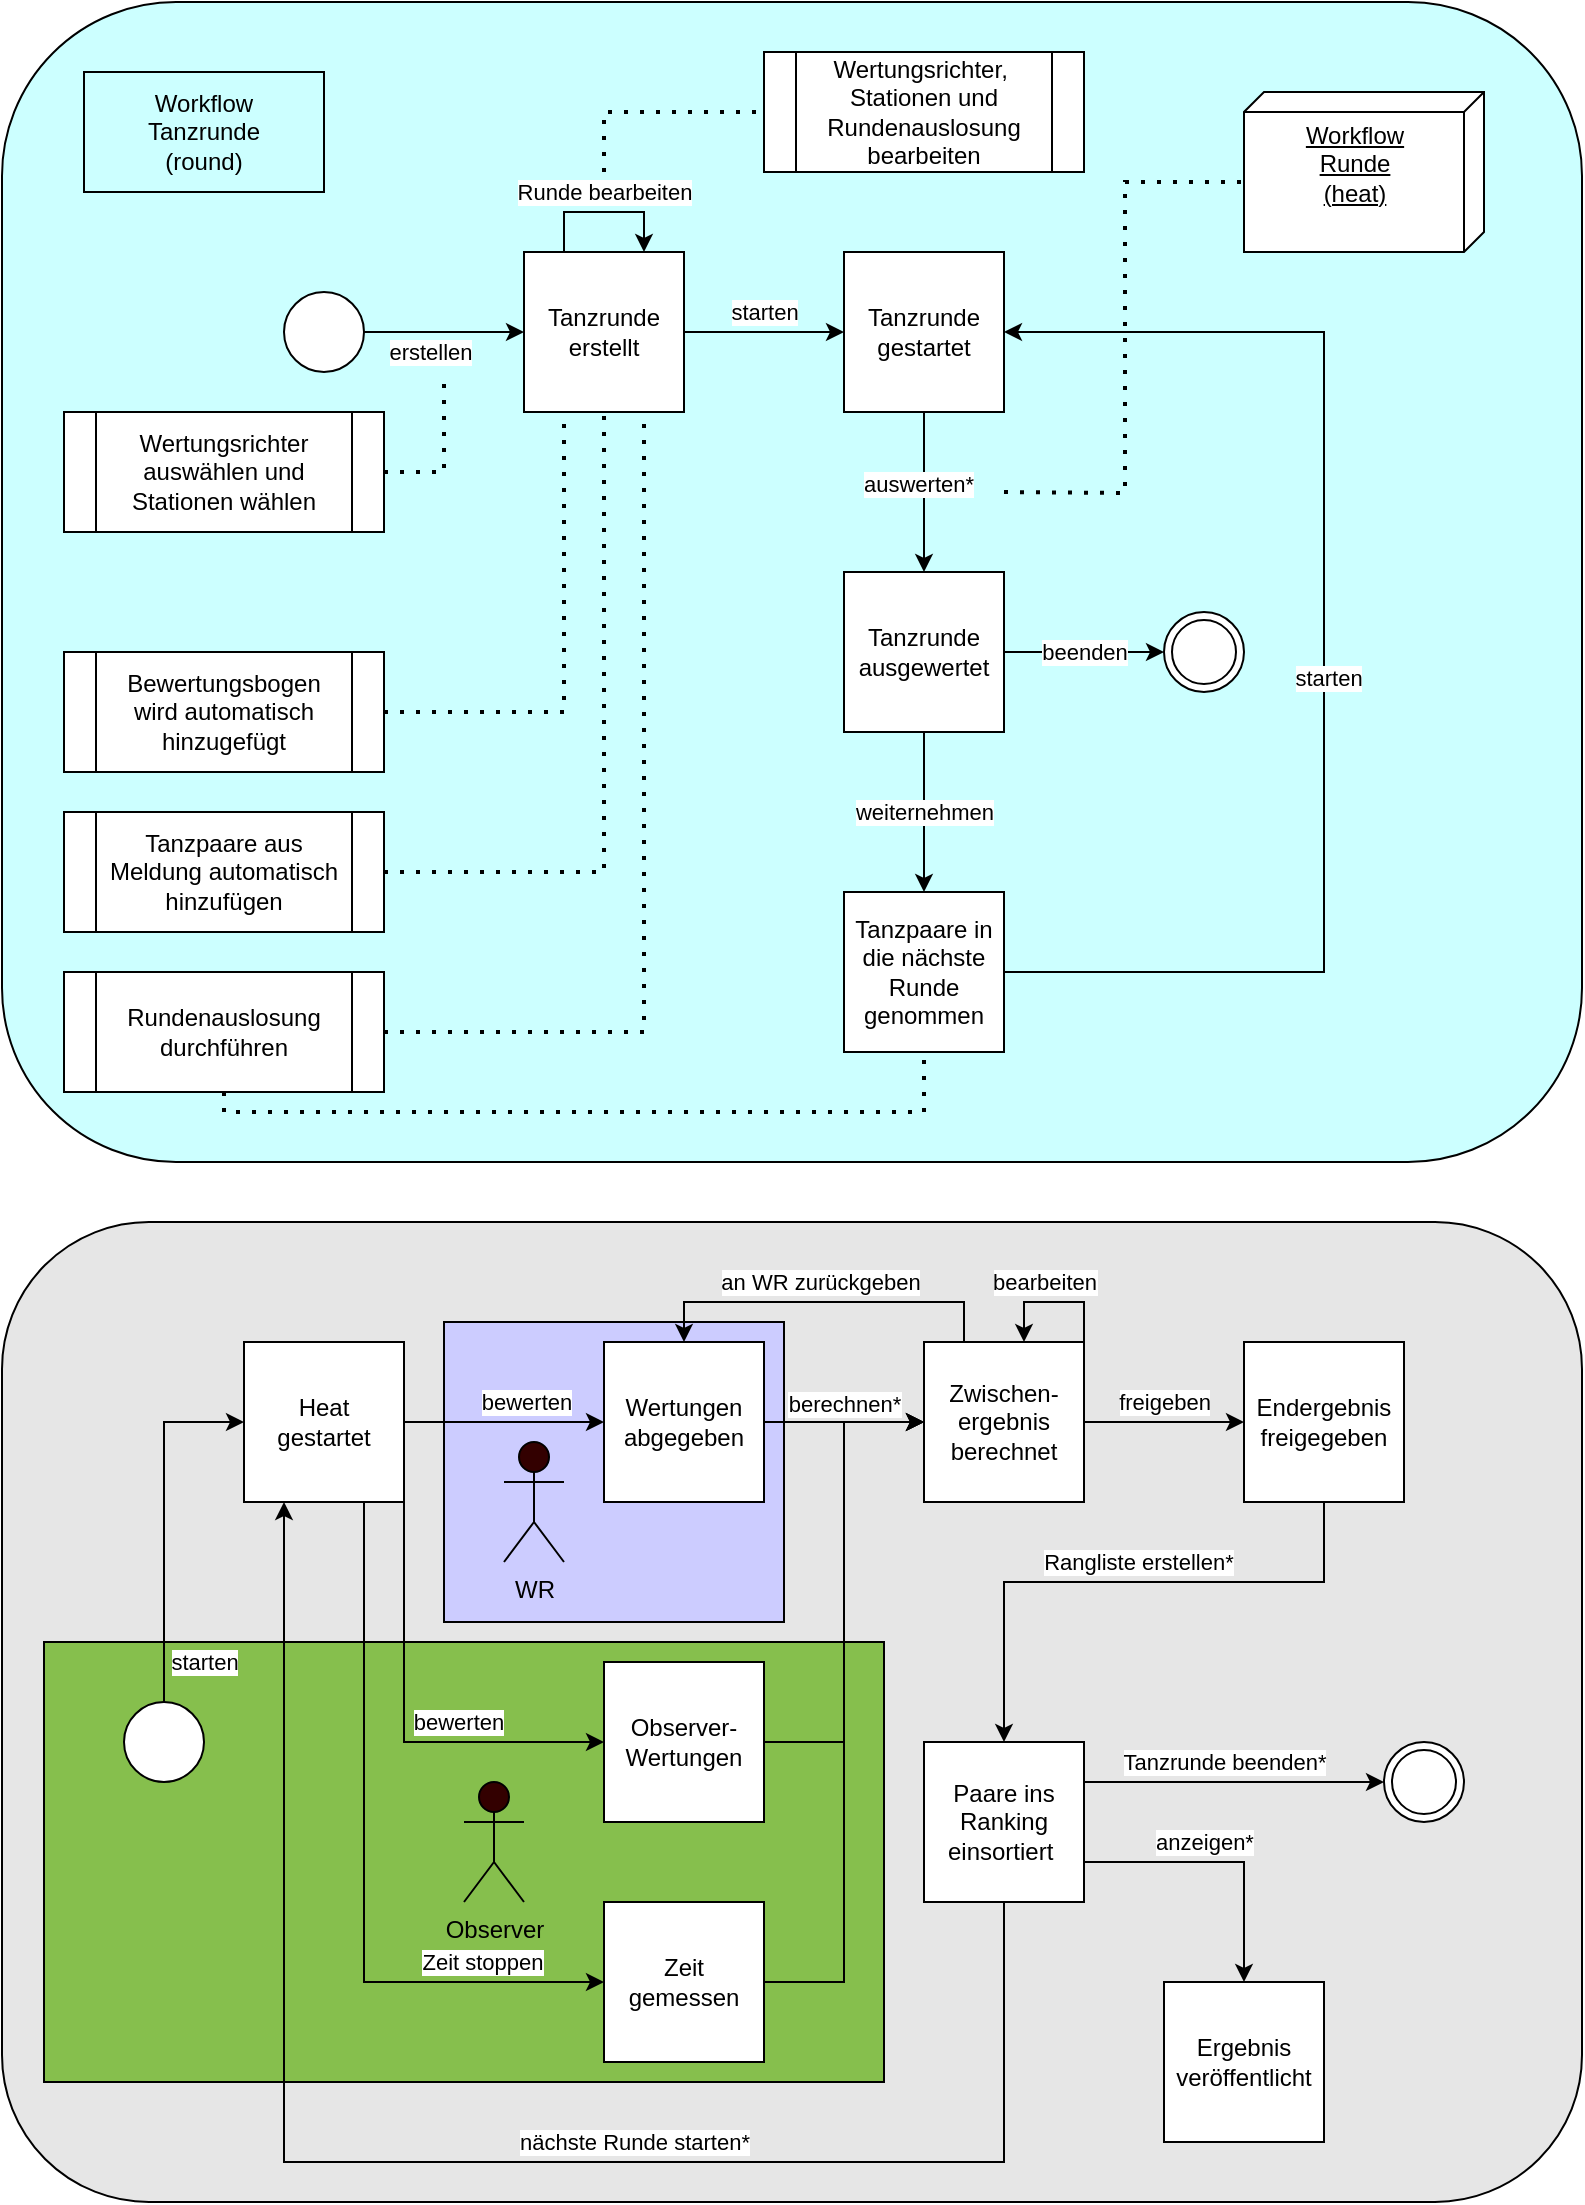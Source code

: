 <mxfile version="19.0.0" type="device"><diagram id="tVPlvjheRqDrj0skuzkD" name="Page-1"><mxGraphModel dx="860" dy="696" grid="1" gridSize="10" guides="1" tooltips="1" connect="1" arrows="1" fold="1" page="1" pageScale="1" pageWidth="827" pageHeight="1169" math="0" shadow="0"><root><mxCell id="0"/><mxCell id="1" parent="0"/><mxCell id="lDNbNi4RCRkPI3qOzOJR-1" value="" style="rounded=1;whiteSpace=wrap;html=1;fillColor=#CCFFFF;" vertex="1" parent="1"><mxGeometry x="19" y="30" width="790" height="580" as="geometry"/></mxCell><mxCell id="lDNbNi4RCRkPI3qOzOJR-2" value="" style="rounded=1;whiteSpace=wrap;html=1;fillColor=#E6E6E6;" vertex="1" parent="1"><mxGeometry x="19" y="640" width="790" height="490" as="geometry"/></mxCell><mxCell id="lDNbNi4RCRkPI3qOzOJR-3" value="" style="rounded=0;whiteSpace=wrap;html=1;fillColor=#CCCCFF;" vertex="1" parent="1"><mxGeometry x="240" y="690" width="170" height="150" as="geometry"/></mxCell><mxCell id="lDNbNi4RCRkPI3qOzOJR-4" value="" style="rounded=0;whiteSpace=wrap;html=1;fillColor=#86BF4D;" vertex="1" parent="1"><mxGeometry x="40" y="850" width="420" height="220" as="geometry"/></mxCell><mxCell id="lDNbNi4RCRkPI3qOzOJR-5" value="" style="ellipse;shape=doubleEllipse;whiteSpace=wrap;html=1;aspect=fixed;" vertex="1" parent="1"><mxGeometry x="600" y="335" width="40" height="40" as="geometry"/></mxCell><mxCell id="lDNbNi4RCRkPI3qOzOJR-6" value="" style="ellipse;whiteSpace=wrap;html=1;aspect=fixed;" vertex="1" parent="1"><mxGeometry x="160" y="175" width="40" height="40" as="geometry"/></mxCell><mxCell id="lDNbNi4RCRkPI3qOzOJR-7" value="" style="endArrow=classic;html=1;rounded=0;exitX=1;exitY=0.5;exitDx=0;exitDy=0;entryX=0;entryY=0.5;entryDx=0;entryDy=0;" edge="1" parent="1" source="lDNbNi4RCRkPI3qOzOJR-6" target="lDNbNi4RCRkPI3qOzOJR-10"><mxGeometry width="50" height="50" relative="1" as="geometry"><mxPoint x="540" y="565" as="sourcePoint"/><mxPoint x="180" y="215" as="targetPoint"/></mxGeometry></mxCell><mxCell id="lDNbNi4RCRkPI3qOzOJR-8" value="erstellen" style="edgeLabel;html=1;align=center;verticalAlign=middle;resizable=0;points=[];fillColor=#FFD966;" vertex="1" connectable="0" parent="lDNbNi4RCRkPI3qOzOJR-7"><mxGeometry x="-0.18" relative="1" as="geometry"><mxPoint y="10" as="offset"/></mxGeometry></mxCell><mxCell id="lDNbNi4RCRkPI3qOzOJR-9" value="Runde bearbeiten" style="edgeStyle=orthogonalEdgeStyle;rounded=0;orthogonalLoop=1;jettySize=auto;html=1;exitX=0.25;exitY=0;exitDx=0;exitDy=0;entryX=0.75;entryY=0;entryDx=0;entryDy=0;" edge="1" parent="1" source="lDNbNi4RCRkPI3qOzOJR-10" target="lDNbNi4RCRkPI3qOzOJR-10"><mxGeometry y="10" relative="1" as="geometry"><mxPoint x="370" y="85" as="targetPoint"/><Array as="points"><mxPoint x="300" y="135"/><mxPoint x="340" y="135"/></Array><mxPoint as="offset"/></mxGeometry></mxCell><mxCell id="lDNbNi4RCRkPI3qOzOJR-10" value="Tanzrunde&lt;br&gt;erstellt" style="whiteSpace=wrap;html=1;aspect=fixed;" vertex="1" parent="1"><mxGeometry x="280" y="155" width="80" height="80" as="geometry"/></mxCell><mxCell id="lDNbNi4RCRkPI3qOzOJR-11" style="edgeStyle=orthogonalEdgeStyle;rounded=0;orthogonalLoop=1;jettySize=auto;html=1;entryX=0;entryY=0.5;entryDx=0;entryDy=0;exitX=1;exitY=0.5;exitDx=0;exitDy=0;" edge="1" parent="1" source="lDNbNi4RCRkPI3qOzOJR-10" target="lDNbNi4RCRkPI3qOzOJR-15"><mxGeometry relative="1" as="geometry"><mxPoint x="480" y="235" as="sourcePoint"/></mxGeometry></mxCell><mxCell id="lDNbNi4RCRkPI3qOzOJR-12" value="starten" style="edgeLabel;html=1;align=center;verticalAlign=middle;resizable=0;points=[];" vertex="1" connectable="0" parent="lDNbNi4RCRkPI3qOzOJR-11"><mxGeometry x="-0.05" y="1" relative="1" as="geometry"><mxPoint x="2" y="-9" as="offset"/></mxGeometry></mxCell><mxCell id="lDNbNi4RCRkPI3qOzOJR-13" style="edgeStyle=orthogonalEdgeStyle;rounded=0;orthogonalLoop=1;jettySize=auto;html=1;exitX=0.5;exitY=1;exitDx=0;exitDy=0;entryX=0.5;entryY=0;entryDx=0;entryDy=0;" edge="1" parent="1" source="lDNbNi4RCRkPI3qOzOJR-15" target="lDNbNi4RCRkPI3qOzOJR-29"><mxGeometry relative="1" as="geometry"><mxPoint x="480" y="315" as="targetPoint"/></mxGeometry></mxCell><mxCell id="lDNbNi4RCRkPI3qOzOJR-14" value="auswerten*" style="edgeLabel;html=1;align=center;verticalAlign=middle;resizable=0;points=[];" vertex="1" connectable="0" parent="lDNbNi4RCRkPI3qOzOJR-13"><mxGeometry x="-0.1" y="-3" relative="1" as="geometry"><mxPoint as="offset"/></mxGeometry></mxCell><mxCell id="lDNbNi4RCRkPI3qOzOJR-15" value="Tanzrunde&lt;br&gt;gestartet" style="whiteSpace=wrap;html=1;aspect=fixed;" vertex="1" parent="1"><mxGeometry x="440" y="155" width="80" height="80" as="geometry"/></mxCell><mxCell id="lDNbNi4RCRkPI3qOzOJR-16" value="Bewertungsbogen&lt;br&gt;wird automatisch hinzugefügt" style="shape=process;whiteSpace=wrap;html=1;backgroundOutline=1;" vertex="1" parent="1"><mxGeometry x="50" y="355" width="160" height="60" as="geometry"/></mxCell><mxCell id="lDNbNi4RCRkPI3qOzOJR-17" value="" style="endArrow=none;dashed=1;html=1;dashPattern=1 3;strokeWidth=2;rounded=0;exitX=1;exitY=0.5;exitDx=0;exitDy=0;edgeStyle=orthogonalEdgeStyle;entryX=0.25;entryY=1;entryDx=0;entryDy=0;" edge="1" parent="1" source="lDNbNi4RCRkPI3qOzOJR-16" target="lDNbNi4RCRkPI3qOzOJR-10"><mxGeometry width="50" height="50" relative="1" as="geometry"><mxPoint x="230" y="375" as="sourcePoint"/><mxPoint x="490" y="265" as="targetPoint"/></mxGeometry></mxCell><mxCell id="lDNbNi4RCRkPI3qOzOJR-18" value="Tanzpaare aus Meldung automatisch hinzufügen" style="shape=process;whiteSpace=wrap;html=1;backgroundOutline=1;" vertex="1" parent="1"><mxGeometry x="50" y="435" width="160" height="60" as="geometry"/></mxCell><mxCell id="lDNbNi4RCRkPI3qOzOJR-19" value="" style="endArrow=none;dashed=1;html=1;dashPattern=1 3;strokeWidth=2;rounded=0;exitX=1;exitY=0.5;exitDx=0;exitDy=0;edgeStyle=orthogonalEdgeStyle;entryX=0.5;entryY=1;entryDx=0;entryDy=0;" edge="1" parent="1" source="lDNbNi4RCRkPI3qOzOJR-18" target="lDNbNi4RCRkPI3qOzOJR-10"><mxGeometry width="50" height="50" relative="1" as="geometry"><mxPoint x="210" y="395" as="sourcePoint"/><mxPoint x="280" y="235" as="targetPoint"/></mxGeometry></mxCell><mxCell id="lDNbNi4RCRkPI3qOzOJR-20" value="Wertungsrichter auswählen und Stationen wählen" style="shape=process;whiteSpace=wrap;html=1;backgroundOutline=1;" vertex="1" parent="1"><mxGeometry x="50" y="235" width="160" height="60" as="geometry"/></mxCell><mxCell id="lDNbNi4RCRkPI3qOzOJR-21" value="" style="endArrow=none;dashed=1;html=1;dashPattern=1 3;strokeWidth=2;rounded=0;exitX=1;exitY=0.5;exitDx=0;exitDy=0;edgeStyle=orthogonalEdgeStyle;" edge="1" parent="1" source="lDNbNi4RCRkPI3qOzOJR-20"><mxGeometry width="50" height="50" relative="1" as="geometry"><mxPoint x="230" y="275" as="sourcePoint"/><mxPoint x="240" y="215" as="targetPoint"/><Array as="points"><mxPoint x="240" y="265"/><mxPoint x="240" y="215"/></Array></mxGeometry></mxCell><mxCell id="lDNbNi4RCRkPI3qOzOJR-22" value="Rundenauslosung durchführen" style="shape=process;whiteSpace=wrap;html=1;backgroundOutline=1;" vertex="1" parent="1"><mxGeometry x="50" y="515" width="160" height="60" as="geometry"/></mxCell><mxCell id="lDNbNi4RCRkPI3qOzOJR-23" value="" style="endArrow=none;dashed=1;html=1;dashPattern=1 3;strokeWidth=2;rounded=0;exitX=1;exitY=0.5;exitDx=0;exitDy=0;edgeStyle=orthogonalEdgeStyle;entryX=0.75;entryY=1;entryDx=0;entryDy=0;" edge="1" parent="1" source="lDNbNi4RCRkPI3qOzOJR-22" target="lDNbNi4RCRkPI3qOzOJR-10"><mxGeometry width="50" height="50" relative="1" as="geometry"><mxPoint x="230" y="545" as="sourcePoint"/><mxPoint x="490" y="315" as="targetPoint"/></mxGeometry></mxCell><mxCell id="lDNbNi4RCRkPI3qOzOJR-24" value="Wertungsrichter,&amp;nbsp; Stationen und Rundenauslosung bearbeiten" style="shape=process;whiteSpace=wrap;html=1;backgroundOutline=1;" vertex="1" parent="1"><mxGeometry x="400" y="55" width="160" height="60" as="geometry"/></mxCell><mxCell id="lDNbNi4RCRkPI3qOzOJR-25" value="" style="endArrow=none;dashed=1;html=1;dashPattern=1 3;strokeWidth=2;rounded=0;entryX=0;entryY=0.5;entryDx=0;entryDy=0;edgeStyle=orthogonalEdgeStyle;" edge="1" parent="1" target="lDNbNi4RCRkPI3qOzOJR-24"><mxGeometry width="50" height="50" relative="1" as="geometry"><mxPoint x="320" y="115" as="sourcePoint"/><mxPoint x="360" y="15" as="targetPoint"/><Array as="points"><mxPoint x="320" y="85"/></Array></mxGeometry></mxCell><mxCell id="lDNbNi4RCRkPI3qOzOJR-26" value="Workflow&lt;br&gt;Runde&lt;br&gt;(heat)" style="verticalAlign=top;align=center;spacingTop=8;spacingLeft=2;spacingRight=12;shape=cube;size=10;direction=south;fontStyle=4;html=1;" vertex="1" parent="1"><mxGeometry x="640" y="75" width="120" height="80" as="geometry"/></mxCell><mxCell id="lDNbNi4RCRkPI3qOzOJR-27" value="weiternehmen" style="edgeStyle=orthogonalEdgeStyle;rounded=0;orthogonalLoop=1;jettySize=auto;html=1;exitX=0.5;exitY=1;exitDx=0;exitDy=0;entryX=0.5;entryY=0;entryDx=0;entryDy=0;" edge="1" parent="1" source="lDNbNi4RCRkPI3qOzOJR-29" target="lDNbNi4RCRkPI3qOzOJR-33"><mxGeometry relative="1" as="geometry"/></mxCell><mxCell id="lDNbNi4RCRkPI3qOzOJR-28" value="beenden" style="edgeStyle=orthogonalEdgeStyle;rounded=0;orthogonalLoop=1;jettySize=auto;html=1;entryX=0;entryY=0.5;entryDx=0;entryDy=0;" edge="1" parent="1" source="lDNbNi4RCRkPI3qOzOJR-29" target="lDNbNi4RCRkPI3qOzOJR-5"><mxGeometry relative="1" as="geometry"/></mxCell><mxCell id="lDNbNi4RCRkPI3qOzOJR-29" value="Tanzrunde&lt;br&gt;ausgewertet" style="whiteSpace=wrap;html=1;aspect=fixed;" vertex="1" parent="1"><mxGeometry x="440" y="315" width="80" height="80" as="geometry"/></mxCell><mxCell id="lDNbNi4RCRkPI3qOzOJR-30" value="" style="endArrow=none;dashed=1;html=1;dashPattern=1 3;strokeWidth=2;rounded=0;edgeStyle=orthogonalEdgeStyle;entryX=0;entryY=0;entryDx=45;entryDy=120;entryPerimeter=0;" edge="1" parent="1" target="lDNbNi4RCRkPI3qOzOJR-26"><mxGeometry width="50" height="50" relative="1" as="geometry"><mxPoint x="520" y="275" as="sourcePoint"/><mxPoint x="580" y="255" as="targetPoint"/></mxGeometry></mxCell><mxCell id="lDNbNi4RCRkPI3qOzOJR-31" style="edgeStyle=orthogonalEdgeStyle;rounded=0;orthogonalLoop=1;jettySize=auto;html=1;entryX=1;entryY=0.5;entryDx=0;entryDy=0;" edge="1" parent="1" source="lDNbNi4RCRkPI3qOzOJR-33" target="lDNbNi4RCRkPI3qOzOJR-15"><mxGeometry relative="1" as="geometry"><mxPoint x="760" y="195" as="targetPoint"/><Array as="points"><mxPoint x="680" y="515"/><mxPoint x="680" y="195"/></Array></mxGeometry></mxCell><mxCell id="lDNbNi4RCRkPI3qOzOJR-32" value="starten" style="edgeLabel;html=1;align=center;verticalAlign=middle;resizable=0;points=[];" vertex="1" connectable="0" parent="lDNbNi4RCRkPI3qOzOJR-31"><mxGeometry x="-0.04" y="-2" relative="1" as="geometry"><mxPoint as="offset"/></mxGeometry></mxCell><mxCell id="lDNbNi4RCRkPI3qOzOJR-33" value="Tanzpaare in die nächste Runde genommen" style="whiteSpace=wrap;html=1;aspect=fixed;" vertex="1" parent="1"><mxGeometry x="440" y="475" width="80" height="80" as="geometry"/></mxCell><mxCell id="lDNbNi4RCRkPI3qOzOJR-34" value="" style="endArrow=none;dashed=1;html=1;dashPattern=1 3;strokeWidth=2;rounded=0;exitX=0.5;exitY=1;exitDx=0;exitDy=0;edgeStyle=orthogonalEdgeStyle;entryX=0.5;entryY=1;entryDx=0;entryDy=0;" edge="1" parent="1" source="lDNbNi4RCRkPI3qOzOJR-22" target="lDNbNi4RCRkPI3qOzOJR-33"><mxGeometry width="50" height="50" relative="1" as="geometry"><mxPoint x="210" y="555" as="sourcePoint"/><mxPoint x="350" y="245" as="targetPoint"/></mxGeometry></mxCell><mxCell id="lDNbNi4RCRkPI3qOzOJR-35" style="edgeStyle=orthogonalEdgeStyle;rounded=0;orthogonalLoop=1;jettySize=auto;html=1;entryX=0;entryY=0.5;entryDx=0;entryDy=0;" edge="1" parent="1" source="lDNbNi4RCRkPI3qOzOJR-37" target="lDNbNi4RCRkPI3qOzOJR-45"><mxGeometry relative="1" as="geometry"><Array as="points"><mxPoint x="100" y="740"/></Array></mxGeometry></mxCell><mxCell id="lDNbNi4RCRkPI3qOzOJR-36" value="starten" style="edgeLabel;html=1;align=center;verticalAlign=middle;resizable=0;points=[];" vertex="1" connectable="0" parent="lDNbNi4RCRkPI3qOzOJR-35"><mxGeometry x="-0.075" y="-3" relative="1" as="geometry"><mxPoint x="17" y="63" as="offset"/></mxGeometry></mxCell><mxCell id="lDNbNi4RCRkPI3qOzOJR-37" value="" style="ellipse;whiteSpace=wrap;html=1;aspect=fixed;" vertex="1" parent="1"><mxGeometry x="80" y="880" width="40" height="40" as="geometry"/></mxCell><mxCell id="lDNbNi4RCRkPI3qOzOJR-38" value="Workflow&lt;br&gt;Tanzrunde&lt;br&gt;(round)" style="rounded=0;whiteSpace=wrap;html=1;fillColor=#CCFFFF;" vertex="1" parent="1"><mxGeometry x="60" y="65" width="120" height="60" as="geometry"/></mxCell><mxCell id="lDNbNi4RCRkPI3qOzOJR-39" style="edgeStyle=orthogonalEdgeStyle;rounded=0;orthogonalLoop=1;jettySize=auto;html=1;entryX=0;entryY=0.5;entryDx=0;entryDy=0;" edge="1" parent="1" source="lDNbNi4RCRkPI3qOzOJR-45" target="lDNbNi4RCRkPI3qOzOJR-47"><mxGeometry relative="1" as="geometry"/></mxCell><mxCell id="lDNbNi4RCRkPI3qOzOJR-40" value="bewerten" style="edgeLabel;html=1;align=center;verticalAlign=middle;resizable=0;points=[];" vertex="1" connectable="0" parent="lDNbNi4RCRkPI3qOzOJR-39"><mxGeometry x="0.125" y="-3" relative="1" as="geometry"><mxPoint x="4" y="-13" as="offset"/></mxGeometry></mxCell><mxCell id="lDNbNi4RCRkPI3qOzOJR-41" style="edgeStyle=orthogonalEdgeStyle;rounded=0;orthogonalLoop=1;jettySize=auto;html=1;entryX=0;entryY=0.5;entryDx=0;entryDy=0;exitX=0.75;exitY=1;exitDx=0;exitDy=0;" edge="1" parent="1" source="lDNbNi4RCRkPI3qOzOJR-45" target="lDNbNi4RCRkPI3qOzOJR-49"><mxGeometry relative="1" as="geometry"><Array as="points"><mxPoint x="220" y="900"/></Array></mxGeometry></mxCell><mxCell id="lDNbNi4RCRkPI3qOzOJR-42" value="bewerten" style="edgeLabel;html=1;align=center;verticalAlign=middle;resizable=0;points=[];" vertex="1" connectable="0" parent="lDNbNi4RCRkPI3qOzOJR-41"><mxGeometry x="0.36" y="-1" relative="1" as="geometry"><mxPoint x="4" y="-11" as="offset"/></mxGeometry></mxCell><mxCell id="lDNbNi4RCRkPI3qOzOJR-43" style="edgeStyle=orthogonalEdgeStyle;rounded=0;orthogonalLoop=1;jettySize=auto;html=1;entryX=0;entryY=0.5;entryDx=0;entryDy=0;exitX=0.75;exitY=1;exitDx=0;exitDy=0;" edge="1" parent="1" source="lDNbNi4RCRkPI3qOzOJR-45" target="lDNbNi4RCRkPI3qOzOJR-52"><mxGeometry relative="1" as="geometry"><Array as="points"><mxPoint x="200" y="1020"/></Array></mxGeometry></mxCell><mxCell id="lDNbNi4RCRkPI3qOzOJR-44" value="Zeit stoppen" style="edgeLabel;html=1;align=center;verticalAlign=middle;resizable=0;points=[];" vertex="1" connectable="0" parent="lDNbNi4RCRkPI3qOzOJR-43"><mxGeometry x="0.45" y="-1" relative="1" as="geometry"><mxPoint x="38" y="-11" as="offset"/></mxGeometry></mxCell><mxCell id="lDNbNi4RCRkPI3qOzOJR-45" value="Heat&lt;br&gt;gestartet" style="whiteSpace=wrap;html=1;aspect=fixed;" vertex="1" parent="1"><mxGeometry x="140" y="700" width="80" height="80" as="geometry"/></mxCell><mxCell id="lDNbNi4RCRkPI3qOzOJR-46" style="edgeStyle=orthogonalEdgeStyle;rounded=0;orthogonalLoop=1;jettySize=auto;html=1;" edge="1" parent="1" source="lDNbNi4RCRkPI3qOzOJR-47"><mxGeometry relative="1" as="geometry"><mxPoint x="480" y="740" as="targetPoint"/></mxGeometry></mxCell><mxCell id="lDNbNi4RCRkPI3qOzOJR-47" value="Wertungen abgegeben" style="whiteSpace=wrap;html=1;aspect=fixed;" vertex="1" parent="1"><mxGeometry x="320" y="700" width="80" height="80" as="geometry"/></mxCell><mxCell id="lDNbNi4RCRkPI3qOzOJR-48" style="edgeStyle=orthogonalEdgeStyle;rounded=0;orthogonalLoop=1;jettySize=auto;html=1;entryX=0;entryY=0.5;entryDx=0;entryDy=0;" edge="1" parent="1" source="lDNbNi4RCRkPI3qOzOJR-49" target="lDNbNi4RCRkPI3qOzOJR-58"><mxGeometry relative="1" as="geometry"/></mxCell><mxCell id="lDNbNi4RCRkPI3qOzOJR-49" value="Observer-Wertungen" style="whiteSpace=wrap;html=1;aspect=fixed;" vertex="1" parent="1"><mxGeometry x="320" y="860" width="80" height="80" as="geometry"/></mxCell><mxCell id="lDNbNi4RCRkPI3qOzOJR-50" style="edgeStyle=orthogonalEdgeStyle;rounded=0;orthogonalLoop=1;jettySize=auto;html=1;" edge="1" parent="1" source="lDNbNi4RCRkPI3qOzOJR-52"><mxGeometry relative="1" as="geometry"><mxPoint x="480" y="740" as="targetPoint"/><Array as="points"><mxPoint x="440" y="1020"/><mxPoint x="440" y="740"/></Array></mxGeometry></mxCell><mxCell id="lDNbNi4RCRkPI3qOzOJR-51" value="berechnen*" style="edgeLabel;html=1;align=center;verticalAlign=middle;resizable=0;points=[];" vertex="1" connectable="0" parent="lDNbNi4RCRkPI3qOzOJR-50"><mxGeometry x="0.769" y="-1" relative="1" as="geometry"><mxPoint x="-1" y="-11" as="offset"/></mxGeometry></mxCell><mxCell id="lDNbNi4RCRkPI3qOzOJR-52" value="Zeit gemessen" style="whiteSpace=wrap;html=1;aspect=fixed;" vertex="1" parent="1"><mxGeometry x="320" y="980" width="80" height="80" as="geometry"/></mxCell><mxCell id="lDNbNi4RCRkPI3qOzOJR-53" style="edgeStyle=orthogonalEdgeStyle;rounded=0;orthogonalLoop=1;jettySize=auto;html=1;entryX=0;entryY=0.5;entryDx=0;entryDy=0;" edge="1" parent="1" source="lDNbNi4RCRkPI3qOzOJR-58" target="lDNbNi4RCRkPI3qOzOJR-68"><mxGeometry relative="1" as="geometry"/></mxCell><mxCell id="lDNbNi4RCRkPI3qOzOJR-54" value="freigeben" style="edgeLabel;html=1;align=center;verticalAlign=middle;resizable=0;points=[];" vertex="1" connectable="0" parent="lDNbNi4RCRkPI3qOzOJR-53"><mxGeometry x="0.125" y="1" relative="1" as="geometry"><mxPoint x="-5" y="-9" as="offset"/></mxGeometry></mxCell><mxCell id="lDNbNi4RCRkPI3qOzOJR-55" style="edgeStyle=orthogonalEdgeStyle;rounded=0;orthogonalLoop=1;jettySize=auto;html=1;entryX=0.5;entryY=0;entryDx=0;entryDy=0;exitX=0.25;exitY=0;exitDx=0;exitDy=0;" edge="1" parent="1" source="lDNbNi4RCRkPI3qOzOJR-58" target="lDNbNi4RCRkPI3qOzOJR-47"><mxGeometry relative="1" as="geometry"/></mxCell><mxCell id="lDNbNi4RCRkPI3qOzOJR-56" value="an WR zurückgeben" style="edgeLabel;html=1;align=center;verticalAlign=middle;resizable=0;points=[];" vertex="1" connectable="0" parent="lDNbNi4RCRkPI3qOzOJR-55"><mxGeometry x="-0.2" y="4" relative="1" as="geometry"><mxPoint x="-20" y="-14" as="offset"/></mxGeometry></mxCell><mxCell id="lDNbNi4RCRkPI3qOzOJR-57" value="bearbeiten" style="edgeStyle=orthogonalEdgeStyle;rounded=0;orthogonalLoop=1;jettySize=auto;html=1;exitX=1;exitY=0;exitDx=0;exitDy=0;" edge="1" parent="1" source="lDNbNi4RCRkPI3qOzOJR-58"><mxGeometry x="0.143" y="-10" relative="1" as="geometry"><mxPoint x="530" y="700" as="targetPoint"/><Array as="points"><mxPoint x="560" y="680"/><mxPoint x="530" y="680"/></Array><mxPoint as="offset"/></mxGeometry></mxCell><mxCell id="lDNbNi4RCRkPI3qOzOJR-58" value="Zwischen-ergebnis berechnet" style="whiteSpace=wrap;html=1;aspect=fixed;" vertex="1" parent="1"><mxGeometry x="480" y="700" width="80" height="80" as="geometry"/></mxCell><mxCell id="lDNbNi4RCRkPI3qOzOJR-59" style="edgeStyle=orthogonalEdgeStyle;rounded=0;orthogonalLoop=1;jettySize=auto;html=1;entryX=0;entryY=0.5;entryDx=0;entryDy=0;exitX=1;exitY=0.75;exitDx=0;exitDy=0;" edge="1" parent="1" source="lDNbNi4RCRkPI3qOzOJR-65" target="lDNbNi4RCRkPI3qOzOJR-69"><mxGeometry relative="1" as="geometry"><Array as="points"><mxPoint x="560" y="920"/></Array></mxGeometry></mxCell><mxCell id="lDNbNi4RCRkPI3qOzOJR-60" value="Tanzrunde beenden*" style="edgeLabel;html=1;align=center;verticalAlign=middle;resizable=0;points=[];" vertex="1" connectable="0" parent="lDNbNi4RCRkPI3qOzOJR-59"><mxGeometry x="-0.078" y="-1" relative="1" as="geometry"><mxPoint x="22" y="-11" as="offset"/></mxGeometry></mxCell><mxCell id="lDNbNi4RCRkPI3qOzOJR-61" style="edgeStyle=orthogonalEdgeStyle;rounded=0;orthogonalLoop=1;jettySize=auto;html=1;entryX=0.25;entryY=1;entryDx=0;entryDy=0;exitX=0.5;exitY=1;exitDx=0;exitDy=0;" edge="1" parent="1" source="lDNbNi4RCRkPI3qOzOJR-65" target="lDNbNi4RCRkPI3qOzOJR-45"><mxGeometry relative="1" as="geometry"><Array as="points"><mxPoint x="520" y="1110"/><mxPoint x="160" y="1110"/></Array></mxGeometry></mxCell><mxCell id="lDNbNi4RCRkPI3qOzOJR-62" value="nächste Runde starten*" style="edgeLabel;html=1;align=center;verticalAlign=middle;resizable=0;points=[];" vertex="1" connectable="0" parent="lDNbNi4RCRkPI3qOzOJR-61"><mxGeometry x="-0.241" y="2" relative="1" as="geometry"><mxPoint x="-4" y="-12" as="offset"/></mxGeometry></mxCell><mxCell id="lDNbNi4RCRkPI3qOzOJR-63" style="edgeStyle=orthogonalEdgeStyle;rounded=0;orthogonalLoop=1;jettySize=auto;html=1;exitX=1;exitY=0.75;exitDx=0;exitDy=0;" edge="1" parent="1" source="lDNbNi4RCRkPI3qOzOJR-65" target="lDNbNi4RCRkPI3qOzOJR-70"><mxGeometry relative="1" as="geometry"/></mxCell><mxCell id="lDNbNi4RCRkPI3qOzOJR-64" value="anzeigen*" style="edgeLabel;html=1;align=center;verticalAlign=middle;resizable=0;points=[];" vertex="1" connectable="0" parent="lDNbNi4RCRkPI3qOzOJR-63"><mxGeometry x="-0.2" y="-1" relative="1" as="geometry"><mxPoint x="4" y="-11" as="offset"/></mxGeometry></mxCell><mxCell id="lDNbNi4RCRkPI3qOzOJR-65" value="Paare ins Ranking einsortiert&amp;nbsp;" style="whiteSpace=wrap;html=1;aspect=fixed;" vertex="1" parent="1"><mxGeometry x="480" y="900" width="80" height="80" as="geometry"/></mxCell><mxCell id="lDNbNi4RCRkPI3qOzOJR-66" style="edgeStyle=orthogonalEdgeStyle;rounded=0;orthogonalLoop=1;jettySize=auto;html=1;entryX=0.5;entryY=0;entryDx=0;entryDy=0;" edge="1" parent="1" source="lDNbNi4RCRkPI3qOzOJR-68" target="lDNbNi4RCRkPI3qOzOJR-65"><mxGeometry relative="1" as="geometry"><Array as="points"><mxPoint x="680" y="820"/><mxPoint x="520" y="820"/></Array></mxGeometry></mxCell><mxCell id="lDNbNi4RCRkPI3qOzOJR-67" value="Rangliste erstellen*" style="edgeLabel;html=1;align=center;verticalAlign=middle;resizable=0;points=[];" vertex="1" connectable="0" parent="lDNbNi4RCRkPI3qOzOJR-66"><mxGeometry x="-0.05" y="1" relative="1" as="geometry"><mxPoint y="-11" as="offset"/></mxGeometry></mxCell><mxCell id="lDNbNi4RCRkPI3qOzOJR-68" value="Endergebnis&lt;br&gt;freigegeben" style="whiteSpace=wrap;html=1;aspect=fixed;" vertex="1" parent="1"><mxGeometry x="640" y="700" width="80" height="80" as="geometry"/></mxCell><mxCell id="lDNbNi4RCRkPI3qOzOJR-69" value="" style="ellipse;shape=doubleEllipse;whiteSpace=wrap;html=1;aspect=fixed;" vertex="1" parent="1"><mxGeometry x="710" y="900" width="40" height="40" as="geometry"/></mxCell><mxCell id="lDNbNi4RCRkPI3qOzOJR-70" value="Ergebnis veröffentlicht" style="whiteSpace=wrap;html=1;aspect=fixed;" vertex="1" parent="1"><mxGeometry x="600" y="1020" width="80" height="80" as="geometry"/></mxCell><mxCell id="lDNbNi4RCRkPI3qOzOJR-71" value="Observer" style="shape=umlActor;verticalLabelPosition=bottom;verticalAlign=top;html=1;outlineConnect=0;fillColor=#330000;" vertex="1" parent="1"><mxGeometry x="250" y="920" width="30" height="60" as="geometry"/></mxCell><mxCell id="lDNbNi4RCRkPI3qOzOJR-72" value="WR" style="shape=umlActor;verticalLabelPosition=bottom;verticalAlign=top;html=1;outlineConnect=0;fillColor=#330000;" vertex="1" parent="1"><mxGeometry x="270" y="750" width="30" height="60" as="geometry"/></mxCell></root></mxGraphModel></diagram></mxfile>